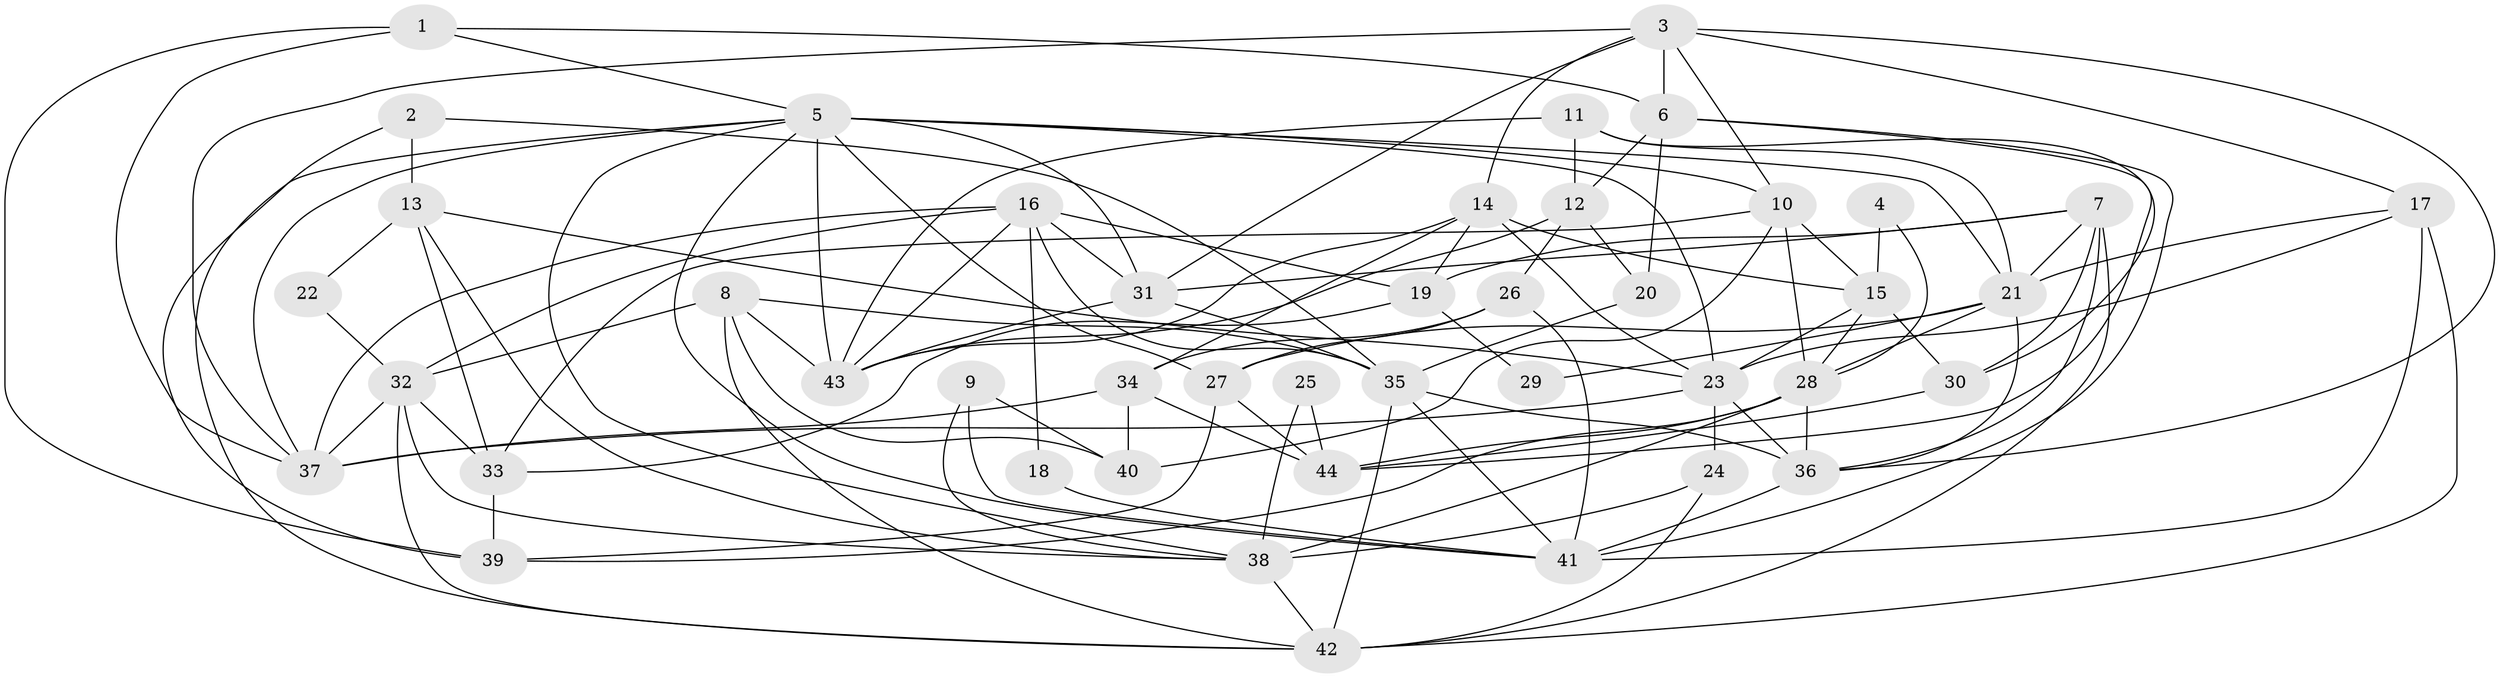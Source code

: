 // original degree distribution, {6: 0.08045977011494253, 5: 0.1839080459770115, 3: 0.26436781609195403, 4: 0.27586206896551724, 2: 0.13793103448275862, 8: 0.022988505747126436, 7: 0.034482758620689655}
// Generated by graph-tools (version 1.1) at 2025/50/03/09/25 03:50:03]
// undirected, 44 vertices, 119 edges
graph export_dot {
graph [start="1"]
  node [color=gray90,style=filled];
  1;
  2;
  3;
  4;
  5;
  6;
  7;
  8;
  9;
  10;
  11;
  12;
  13;
  14;
  15;
  16;
  17;
  18;
  19;
  20;
  21;
  22;
  23;
  24;
  25;
  26;
  27;
  28;
  29;
  30;
  31;
  32;
  33;
  34;
  35;
  36;
  37;
  38;
  39;
  40;
  41;
  42;
  43;
  44;
  1 -- 5 [weight=1.0];
  1 -- 6 [weight=1.0];
  1 -- 37 [weight=1.0];
  1 -- 39 [weight=1.0];
  2 -- 13 [weight=1.0];
  2 -- 35 [weight=1.0];
  2 -- 39 [weight=1.0];
  3 -- 6 [weight=1.0];
  3 -- 10 [weight=1.0];
  3 -- 14 [weight=1.0];
  3 -- 17 [weight=1.0];
  3 -- 31 [weight=1.0];
  3 -- 36 [weight=1.0];
  3 -- 37 [weight=1.0];
  4 -- 15 [weight=1.0];
  4 -- 28 [weight=1.0];
  5 -- 10 [weight=1.0];
  5 -- 21 [weight=1.0];
  5 -- 23 [weight=1.0];
  5 -- 27 [weight=2.0];
  5 -- 31 [weight=1.0];
  5 -- 37 [weight=1.0];
  5 -- 38 [weight=1.0];
  5 -- 41 [weight=1.0];
  5 -- 42 [weight=1.0];
  5 -- 43 [weight=1.0];
  6 -- 12 [weight=1.0];
  6 -- 20 [weight=1.0];
  6 -- 30 [weight=1.0];
  6 -- 41 [weight=1.0];
  7 -- 19 [weight=1.0];
  7 -- 21 [weight=1.0];
  7 -- 30 [weight=1.0];
  7 -- 31 [weight=1.0];
  7 -- 36 [weight=1.0];
  7 -- 42 [weight=1.0];
  8 -- 32 [weight=1.0];
  8 -- 35 [weight=1.0];
  8 -- 40 [weight=1.0];
  8 -- 42 [weight=1.0];
  8 -- 43 [weight=1.0];
  9 -- 38 [weight=1.0];
  9 -- 40 [weight=1.0];
  9 -- 41 [weight=1.0];
  10 -- 15 [weight=1.0];
  10 -- 28 [weight=1.0];
  10 -- 33 [weight=1.0];
  10 -- 40 [weight=1.0];
  11 -- 12 [weight=1.0];
  11 -- 21 [weight=1.0];
  11 -- 43 [weight=1.0];
  11 -- 44 [weight=1.0];
  12 -- 20 [weight=1.0];
  12 -- 26 [weight=1.0];
  12 -- 43 [weight=1.0];
  13 -- 22 [weight=1.0];
  13 -- 23 [weight=1.0];
  13 -- 33 [weight=1.0];
  13 -- 38 [weight=1.0];
  14 -- 15 [weight=1.0];
  14 -- 19 [weight=1.0];
  14 -- 23 [weight=1.0];
  14 -- 34 [weight=1.0];
  14 -- 43 [weight=1.0];
  15 -- 23 [weight=1.0];
  15 -- 28 [weight=1.0];
  15 -- 30 [weight=1.0];
  16 -- 18 [weight=1.0];
  16 -- 19 [weight=1.0];
  16 -- 31 [weight=1.0];
  16 -- 32 [weight=1.0];
  16 -- 35 [weight=1.0];
  16 -- 37 [weight=1.0];
  16 -- 43 [weight=1.0];
  17 -- 21 [weight=1.0];
  17 -- 23 [weight=1.0];
  17 -- 41 [weight=1.0];
  17 -- 42 [weight=1.0];
  18 -- 41 [weight=1.0];
  19 -- 29 [weight=1.0];
  19 -- 33 [weight=1.0];
  20 -- 35 [weight=1.0];
  21 -- 27 [weight=1.0];
  21 -- 28 [weight=1.0];
  21 -- 29 [weight=1.0];
  21 -- 36 [weight=1.0];
  22 -- 32 [weight=1.0];
  23 -- 24 [weight=1.0];
  23 -- 36 [weight=1.0];
  23 -- 37 [weight=1.0];
  24 -- 38 [weight=1.0];
  24 -- 42 [weight=1.0];
  25 -- 38 [weight=1.0];
  25 -- 44 [weight=1.0];
  26 -- 27 [weight=1.0];
  26 -- 34 [weight=1.0];
  26 -- 41 [weight=1.0];
  27 -- 39 [weight=1.0];
  27 -- 44 [weight=1.0];
  28 -- 36 [weight=1.0];
  28 -- 38 [weight=1.0];
  28 -- 39 [weight=1.0];
  28 -- 44 [weight=1.0];
  30 -- 44 [weight=1.0];
  31 -- 35 [weight=1.0];
  31 -- 43 [weight=1.0];
  32 -- 33 [weight=1.0];
  32 -- 37 [weight=1.0];
  32 -- 38 [weight=1.0];
  32 -- 42 [weight=1.0];
  33 -- 39 [weight=2.0];
  34 -- 37 [weight=1.0];
  34 -- 40 [weight=1.0];
  34 -- 44 [weight=1.0];
  35 -- 36 [weight=1.0];
  35 -- 41 [weight=2.0];
  35 -- 42 [weight=2.0];
  36 -- 41 [weight=2.0];
  38 -- 42 [weight=2.0];
}
